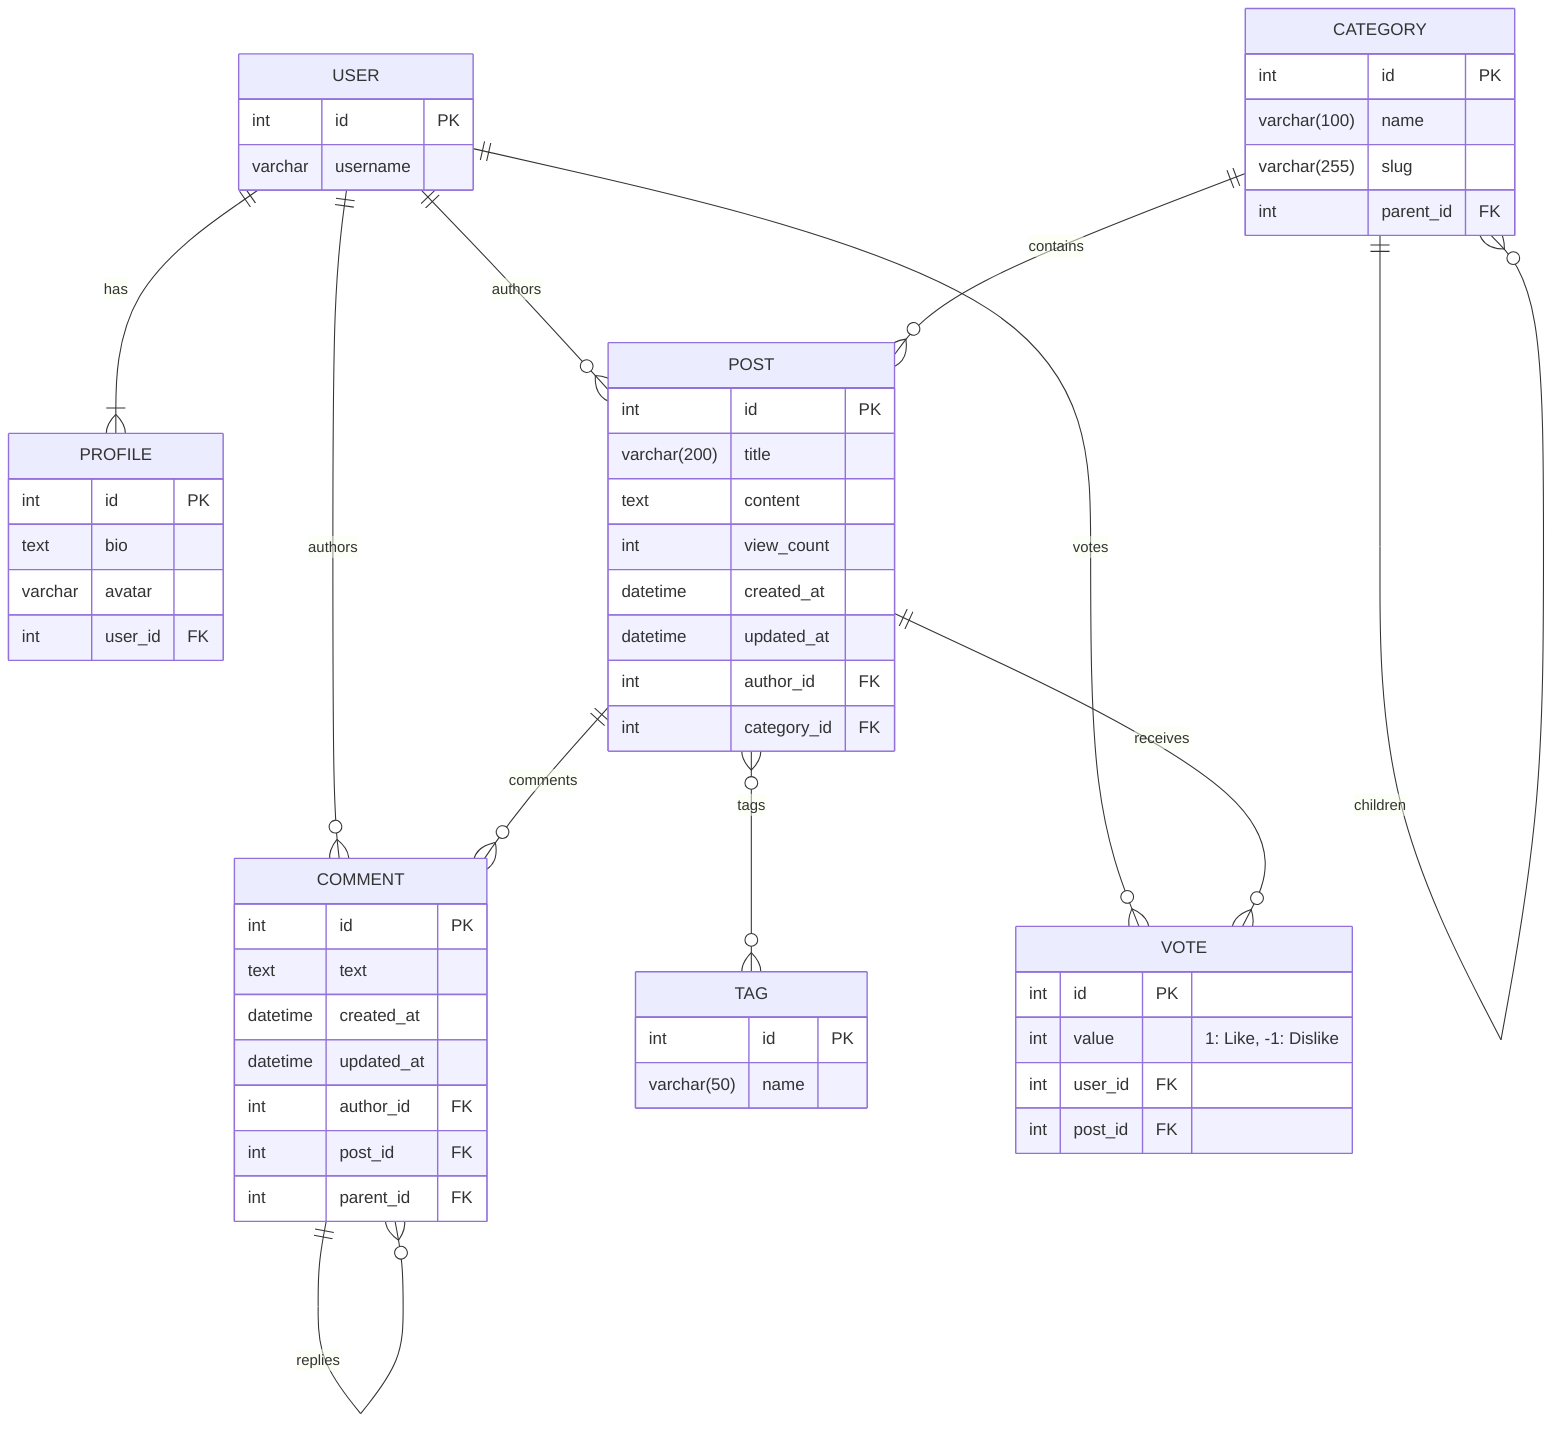 erDiagram
    USER {
        int id PK
        varchar username
    }

    PROFILE {
        int id PK
        text bio
        varchar avatar
        int user_id FK
    }

    POST {
        int id PK
        varchar(200) title
        text content
        int view_count
        datetime created_at
        datetime updated_at
        int author_id FK
        int category_id FK
    }

    COMMENT {
        int id PK
        text text
        datetime created_at
        datetime updated_at
        int author_id FK
        int post_id FK
        int parent_id FK
    }

    TAG {
        int id PK
        varchar(50) name
    }

    CATEGORY {
        int id PK
        varchar(100) name
        varchar(255) slug
        int parent_id FK
    }

    VOTE {
        int id PK
        int value "1: Like, -1: Dislike"
        int user_id FK
        int post_id FK
    }

    USER ||--|{ PROFILE : "has"
    USER ||--o{ POST : "authors"
    USER ||--o{ COMMENT : "authors"
    USER ||--o{ VOTE : "votes"

    POST ||--o{ COMMENT : "comments"
    POST }o--o{ TAG : "tags"
    POST ||--o{ VOTE : "receives"

    CATEGORY ||--o{ POST : "contains"
    CATEGORY ||--o{ CATEGORY : "children"

    COMMENT ||--o{ COMMENT : "replies"
